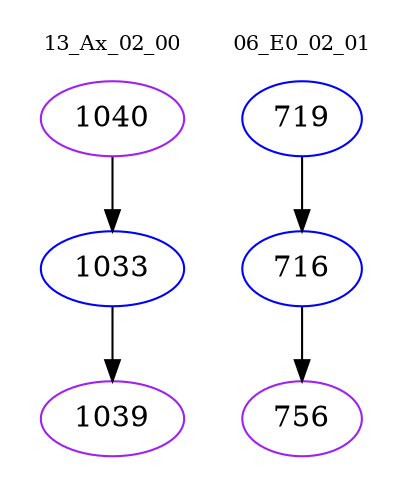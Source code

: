 digraph{
subgraph cluster_0 {
color = white
label = "13_Ax_02_00";
fontsize=10;
T0_1040 [label="1040", color="purple"]
T0_1040 -> T0_1033 [color="black"]
T0_1033 [label="1033", color="blue"]
T0_1033 -> T0_1039 [color="black"]
T0_1039 [label="1039", color="purple"]
}
subgraph cluster_1 {
color = white
label = "06_E0_02_01";
fontsize=10;
T1_719 [label="719", color="blue"]
T1_719 -> T1_716 [color="black"]
T1_716 [label="716", color="blue"]
T1_716 -> T1_756 [color="black"]
T1_756 [label="756", color="purple"]
}
}
